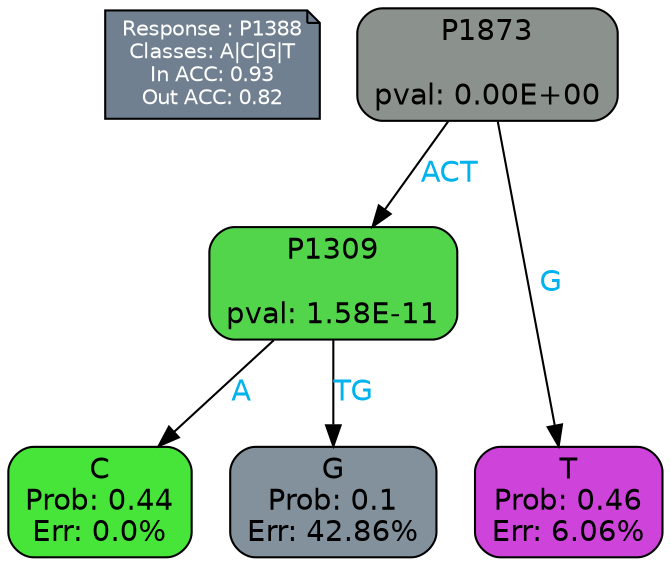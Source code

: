 digraph Tree {
node [shape=box, style="filled, rounded", color="black", fontname=helvetica] ;
graph [ranksep=equally, splines=polylines, bgcolor=transparent, dpi=600] ;
edge [fontname=helvetica] ;
LEGEND [label="Response : P1388
Classes: A|C|G|T
In ACC: 0.93
Out ACC: 0.82
",shape=note,align=left,style=filled,fillcolor="slategray",fontcolor="white",fontsize=10];1 [label="P1873

pval: 0.00E+00", fillcolor="#8b918d"] ;
2 [label="P1309

pval: 1.58E-11", fillcolor="#52d54b"] ;
3 [label="C
Prob: 0.44
Err: 0.0%", fillcolor="#47e539"] ;
4 [label="G
Prob: 0.1
Err: 42.86%", fillcolor="#82919b"] ;
5 [label="T
Prob: 0.46
Err: 6.06%", fillcolor="#ce43da"] ;
1 -> 2 [label="ACT",fontcolor=deepskyblue2] ;
1 -> 5 [label="G",fontcolor=deepskyblue2] ;
2 -> 3 [label="A",fontcolor=deepskyblue2] ;
2 -> 4 [label="TG",fontcolor=deepskyblue2] ;
{rank = same; 3;4;5;}{rank = same; LEGEND;1;}}